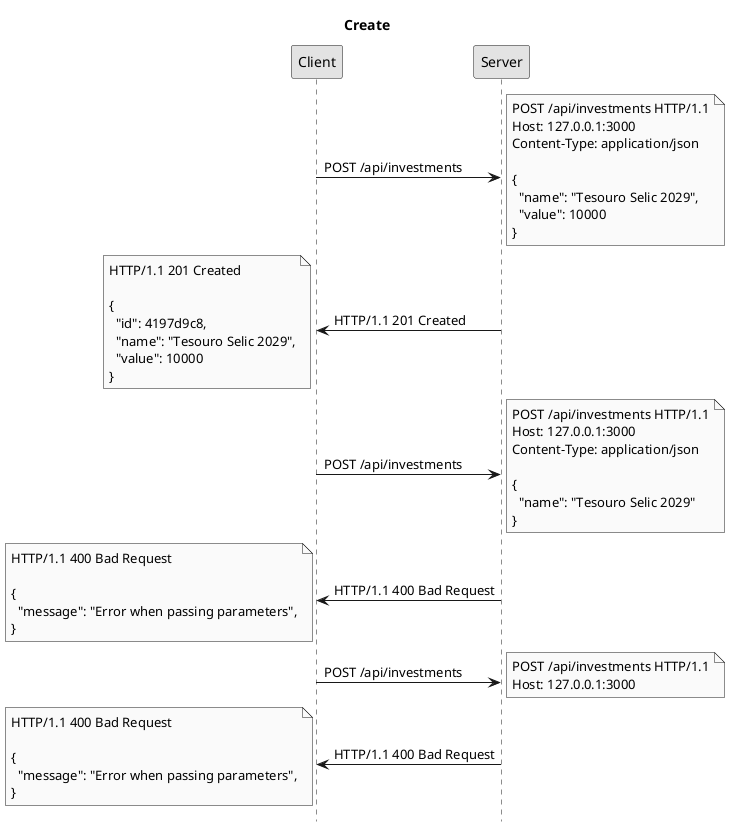 @startuml
title Create
hide footbox
skinparam monochrome true

Client -> Server: POST /api/investments
note right: POST /api/investments HTTP/1.1\nHost: 127.0.0.1:3000\nContent-Type: application/json\n\n{\n  "name": "Tesouro Selic 2029",\n  "value": 10000\n}
Server -> Client: HTTP/1.1 201 Created
note left: HTTP/1.1 201 Created\n\n{\n  "id": 4197d9c8,\n  "name": "Tesouro Selic 2029",\n  "value": 10000\n}

Client -> Server: POST /api/investments
note right: POST /api/investments HTTP/1.1\nHost: 127.0.0.1:3000\nContent-Type: application/json\n\n{\n  "name": "Tesouro Selic 2029"\n}
Server -> Client: HTTP/1.1 400 Bad Request
note left: HTTP/1.1 400 Bad Request\n\n{\n  "message": "Error when passing parameters",\n}

Client -> Server: POST /api/investments
note right: POST /api/investments HTTP/1.1\nHost: 127.0.0.1:3000
Server -> Client: HTTP/1.1 400 Bad Request
note left: HTTP/1.1 400 Bad Request\n\n{\n  "message": "Error when passing parameters",\n}
@enduml

